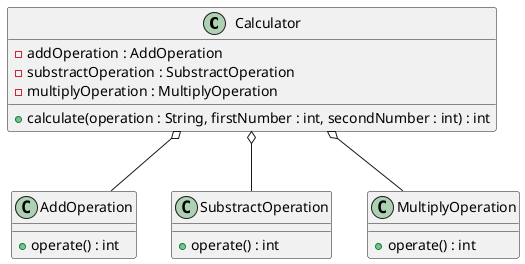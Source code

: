 @startuml
Calculator o-- AddOperation
Calculator o-- SubstractOperation
Calculator o-- MultiplyOperation

class Calculator {
  - addOperation : AddOperation
  - substractOperation : SubstractOperation
  - multiplyOperation : MultiplyOperation
  + calculate(operation : String, firstNumber : int, secondNumber : int) : int
}

class AddOperation {
  + operate() : int
}

class SubstractOperation {
  + operate() : int
}

class MultiplyOperation {
  + operate() : int
}
@enduml